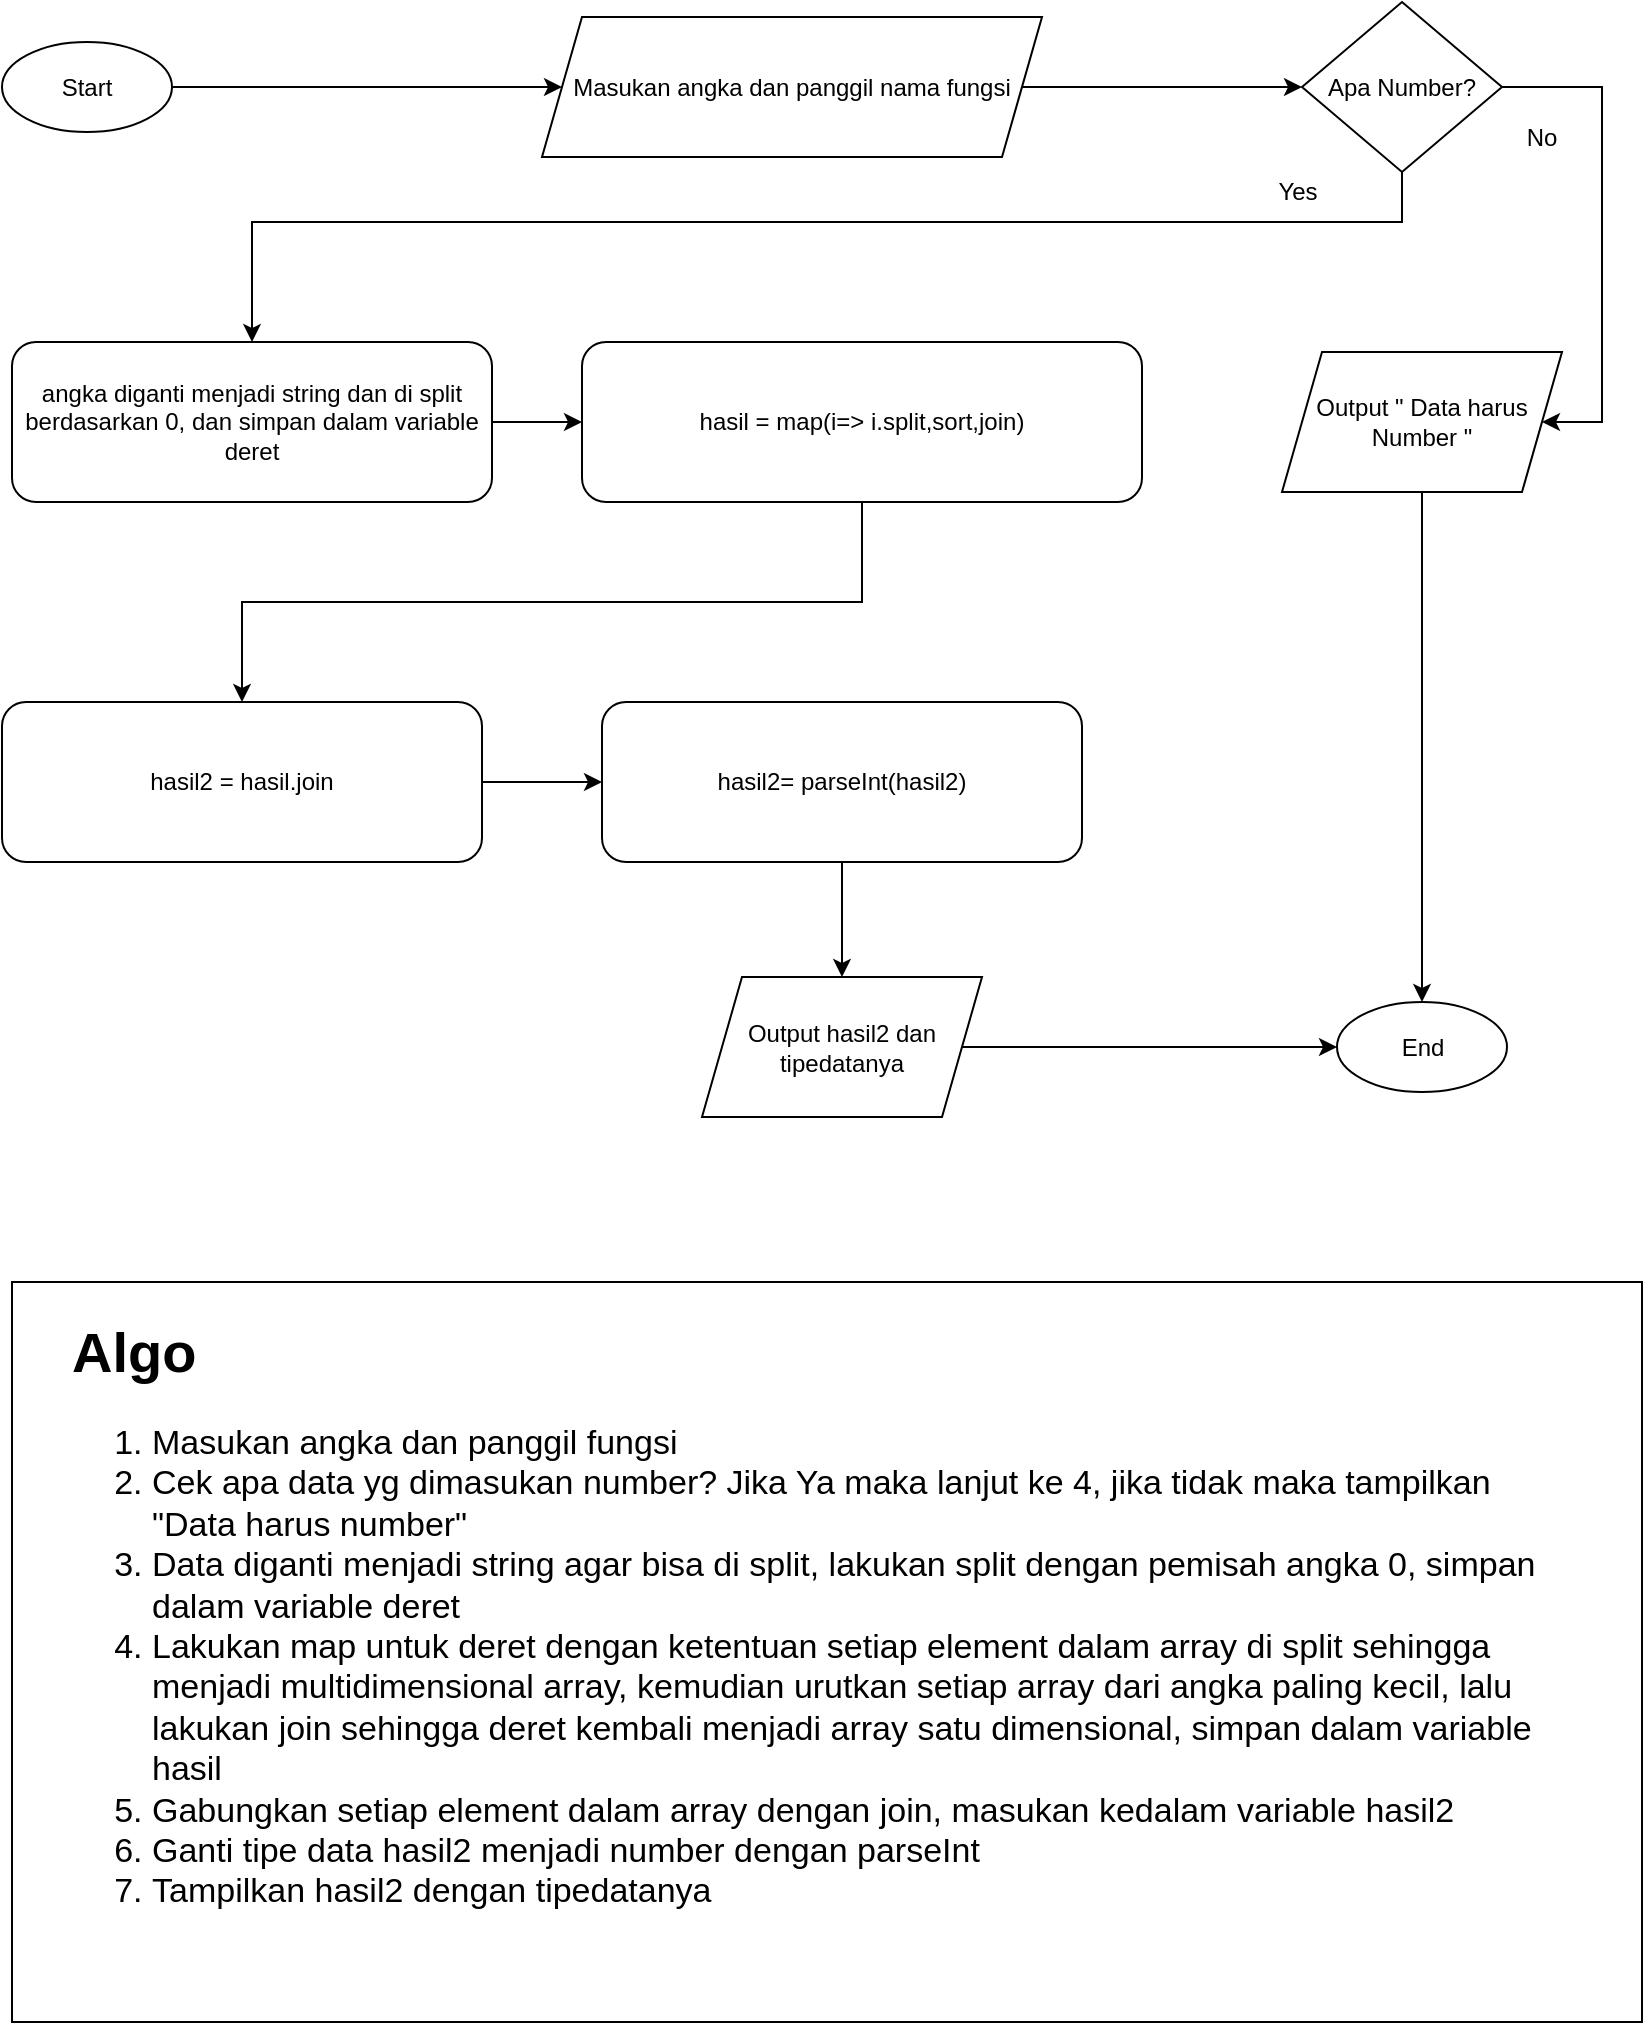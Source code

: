 <mxfile version="13.5.9" type="device"><diagram id="ly8Aj1YVbwVI47UXHpHT" name="Page-1"><mxGraphModel dx="1240" dy="743" grid="1" gridSize="10" guides="1" tooltips="1" connect="1" arrows="1" fold="1" page="1" pageScale="1" pageWidth="850" pageHeight="1100" math="0" shadow="0"><root><mxCell id="0"/><mxCell id="1" parent="0"/><mxCell id="uWH6iZdHPGNp3vvTJO30-49" value="" style="rounded=0;whiteSpace=wrap;html=1;labelBackgroundColor=none;fontSize=14;" vertex="1" parent="1"><mxGeometry x="15" y="690" width="815" height="370" as="geometry"/></mxCell><mxCell id="uWH6iZdHPGNp3vvTJO30-17" style="edgeStyle=orthogonalEdgeStyle;rounded=0;orthogonalLoop=1;jettySize=auto;html=1;entryX=0;entryY=0.5;entryDx=0;entryDy=0;" edge="1" parent="1" source="uWH6iZdHPGNp3vvTJO30-1" target="uWH6iZdHPGNp3vvTJO30-3"><mxGeometry relative="1" as="geometry"/></mxCell><mxCell id="uWH6iZdHPGNp3vvTJO30-1" value="Start" style="ellipse;whiteSpace=wrap;html=1;" vertex="1" parent="1"><mxGeometry x="10" y="70" width="85" height="45" as="geometry"/></mxCell><mxCell id="uWH6iZdHPGNp3vvTJO30-18" style="edgeStyle=orthogonalEdgeStyle;rounded=0;orthogonalLoop=1;jettySize=auto;html=1;entryX=0;entryY=0.5;entryDx=0;entryDy=0;" edge="1" parent="1" source="uWH6iZdHPGNp3vvTJO30-3" target="uWH6iZdHPGNp3vvTJO30-4"><mxGeometry relative="1" as="geometry"/></mxCell><mxCell id="uWH6iZdHPGNp3vvTJO30-3" value="Masukan angka dan panggil nama fungsi" style="shape=parallelogram;perimeter=parallelogramPerimeter;whiteSpace=wrap;html=1;fixedSize=1;" vertex="1" parent="1"><mxGeometry x="280" y="57.5" width="250" height="70" as="geometry"/></mxCell><mxCell id="uWH6iZdHPGNp3vvTJO30-34" style="edgeStyle=orthogonalEdgeStyle;rounded=0;orthogonalLoop=1;jettySize=auto;html=1;fontSize=14;" edge="1" parent="1" source="uWH6iZdHPGNp3vvTJO30-4" target="uWH6iZdHPGNp3vvTJO30-6"><mxGeometry relative="1" as="geometry"><Array as="points"><mxPoint x="710" y="160"/><mxPoint x="135" y="160"/></Array></mxGeometry></mxCell><mxCell id="uWH6iZdHPGNp3vvTJO30-35" style="edgeStyle=orthogonalEdgeStyle;rounded=0;orthogonalLoop=1;jettySize=auto;html=1;fontSize=14;exitX=1;exitY=0.5;exitDx=0;exitDy=0;entryX=1;entryY=0.5;entryDx=0;entryDy=0;" edge="1" parent="1" source="uWH6iZdHPGNp3vvTJO30-4" target="uWH6iZdHPGNp3vvTJO30-5"><mxGeometry relative="1" as="geometry"><Array as="points"><mxPoint x="810" y="92"/><mxPoint x="810" y="260"/></Array></mxGeometry></mxCell><mxCell id="uWH6iZdHPGNp3vvTJO30-4" value="Apa Number?" style="rhombus;whiteSpace=wrap;html=1;" vertex="1" parent="1"><mxGeometry x="660" y="50" width="100" height="85" as="geometry"/></mxCell><mxCell id="uWH6iZdHPGNp3vvTJO30-39" style="edgeStyle=orthogonalEdgeStyle;rounded=0;orthogonalLoop=1;jettySize=auto;html=1;fontSize=14;" edge="1" parent="1" source="uWH6iZdHPGNp3vvTJO30-5" target="uWH6iZdHPGNp3vvTJO30-15"><mxGeometry relative="1" as="geometry"/></mxCell><mxCell id="uWH6iZdHPGNp3vvTJO30-5" value="Output &quot; Data harus Number &quot;" style="shape=parallelogram;perimeter=parallelogramPerimeter;whiteSpace=wrap;html=1;fixedSize=1;" vertex="1" parent="1"><mxGeometry x="650" y="225" width="140" height="70" as="geometry"/></mxCell><mxCell id="uWH6iZdHPGNp3vvTJO30-21" style="edgeStyle=orthogonalEdgeStyle;rounded=0;orthogonalLoop=1;jettySize=auto;html=1;" edge="1" parent="1" source="uWH6iZdHPGNp3vvTJO30-6" target="uWH6iZdHPGNp3vvTJO30-8"><mxGeometry relative="1" as="geometry"/></mxCell><mxCell id="uWH6iZdHPGNp3vvTJO30-6" value="angka diganti menjadi string dan di split berdasarkan 0, dan simpan dalam variable deret" style="rounded=1;whiteSpace=wrap;html=1;" vertex="1" parent="1"><mxGeometry x="15" y="220" width="240" height="80" as="geometry"/></mxCell><mxCell id="uWH6iZdHPGNp3vvTJO30-36" style="edgeStyle=orthogonalEdgeStyle;rounded=0;orthogonalLoop=1;jettySize=auto;html=1;fontSize=14;" edge="1" parent="1" source="uWH6iZdHPGNp3vvTJO30-8" target="uWH6iZdHPGNp3vvTJO30-11"><mxGeometry relative="1" as="geometry"><Array as="points"><mxPoint x="440" y="350"/><mxPoint x="130" y="350"/></Array></mxGeometry></mxCell><mxCell id="uWH6iZdHPGNp3vvTJO30-8" value="hasil = map(i=&amp;gt; i.split,sort,join)" style="rounded=1;whiteSpace=wrap;html=1;" vertex="1" parent="1"><mxGeometry x="300" y="220" width="280" height="80" as="geometry"/></mxCell><mxCell id="uWH6iZdHPGNp3vvTJO30-38" style="edgeStyle=orthogonalEdgeStyle;rounded=0;orthogonalLoop=1;jettySize=auto;html=1;entryX=0.5;entryY=0;entryDx=0;entryDy=0;fontSize=14;" edge="1" parent="1" source="uWH6iZdHPGNp3vvTJO30-10" target="uWH6iZdHPGNp3vvTJO30-13"><mxGeometry relative="1" as="geometry"/></mxCell><mxCell id="uWH6iZdHPGNp3vvTJO30-10" value="hasil2= parseInt(hasil2)" style="rounded=1;whiteSpace=wrap;html=1;" vertex="1" parent="1"><mxGeometry x="310" y="400" width="240" height="80" as="geometry"/></mxCell><mxCell id="uWH6iZdHPGNp3vvTJO30-37" style="edgeStyle=orthogonalEdgeStyle;rounded=0;orthogonalLoop=1;jettySize=auto;html=1;fontSize=14;" edge="1" parent="1" source="uWH6iZdHPGNp3vvTJO30-11" target="uWH6iZdHPGNp3vvTJO30-10"><mxGeometry relative="1" as="geometry"/></mxCell><mxCell id="uWH6iZdHPGNp3vvTJO30-11" value="hasil2 = hasil.join" style="rounded=1;whiteSpace=wrap;html=1;" vertex="1" parent="1"><mxGeometry x="10" y="400" width="240" height="80" as="geometry"/></mxCell><mxCell id="uWH6iZdHPGNp3vvTJO30-40" style="edgeStyle=orthogonalEdgeStyle;rounded=0;orthogonalLoop=1;jettySize=auto;html=1;entryX=0;entryY=0.5;entryDx=0;entryDy=0;fontSize=14;" edge="1" parent="1" source="uWH6iZdHPGNp3vvTJO30-13" target="uWH6iZdHPGNp3vvTJO30-15"><mxGeometry relative="1" as="geometry"/></mxCell><mxCell id="uWH6iZdHPGNp3vvTJO30-13" value="Output hasil2 dan tipedatanya" style="shape=parallelogram;perimeter=parallelogramPerimeter;whiteSpace=wrap;html=1;fixedSize=1;" vertex="1" parent="1"><mxGeometry x="360" y="537.5" width="140" height="70" as="geometry"/></mxCell><mxCell id="uWH6iZdHPGNp3vvTJO30-15" value="End" style="ellipse;whiteSpace=wrap;html=1;" vertex="1" parent="1"><mxGeometry x="677.5" y="550" width="85" height="45" as="geometry"/></mxCell><mxCell id="uWH6iZdHPGNp3vvTJO30-28" value="No" style="text;html=1;strokeColor=none;fillColor=none;align=center;verticalAlign=middle;whiteSpace=wrap;rounded=0;" vertex="1" parent="1"><mxGeometry x="760" y="107.5" width="40" height="20" as="geometry"/></mxCell><mxCell id="uWH6iZdHPGNp3vvTJO30-29" value="Yes" style="text;html=1;strokeColor=none;fillColor=none;align=center;verticalAlign=middle;whiteSpace=wrap;rounded=0;" vertex="1" parent="1"><mxGeometry x="637.5" y="135" width="40" height="20" as="geometry"/></mxCell><mxCell id="uWH6iZdHPGNp3vvTJO30-44" value="&lt;h1&gt;Algo&lt;/h1&gt;&lt;p&gt;&lt;/p&gt;&lt;ol style=&quot;font-size: 17px&quot;&gt;&lt;li&gt;Masukan angka dan panggil fungsi&lt;/li&gt;&lt;li&gt;Cek apa data yg dimasukan number? Jika Ya maka lanjut ke 4, jika tidak maka tampilkan &quot;Data harus number&quot;&lt;/li&gt;&lt;li&gt;Data diganti menjadi string agar bisa di split, lakukan split dengan pemisah angka 0, simpan dalam variable deret&lt;/li&gt;&lt;li&gt;Lakukan map untuk deret dengan ketentuan setiap element dalam array di split sehingga menjadi multidimensional array, kemudian urutkan setiap array dari angka paling kecil, lalu lakukan join sehingga deret kembali menjadi array satu dimensional, simpan dalam variable hasil&lt;/li&gt;&lt;li&gt;Gabungkan setiap element dalam array dengan join, masukan kedalam variable hasil2&lt;/li&gt;&lt;li&gt;Ganti tipe data hasil2 menjadi number dengan parseInt&lt;/li&gt;&lt;li&gt;Tampilkan hasil2 dengan tipedatanya&lt;/li&gt;&lt;/ol&gt;&lt;p&gt;&lt;/p&gt;" style="text;html=1;strokeColor=none;fillColor=none;spacing=5;spacingTop=-20;whiteSpace=wrap;overflow=hidden;rounded=0;fontSize=14;labelBackgroundColor=none;labelBorderColor=none;" vertex="1" parent="1"><mxGeometry x="40" y="700" width="760" height="320" as="geometry"/></mxCell></root></mxGraphModel></diagram></mxfile>